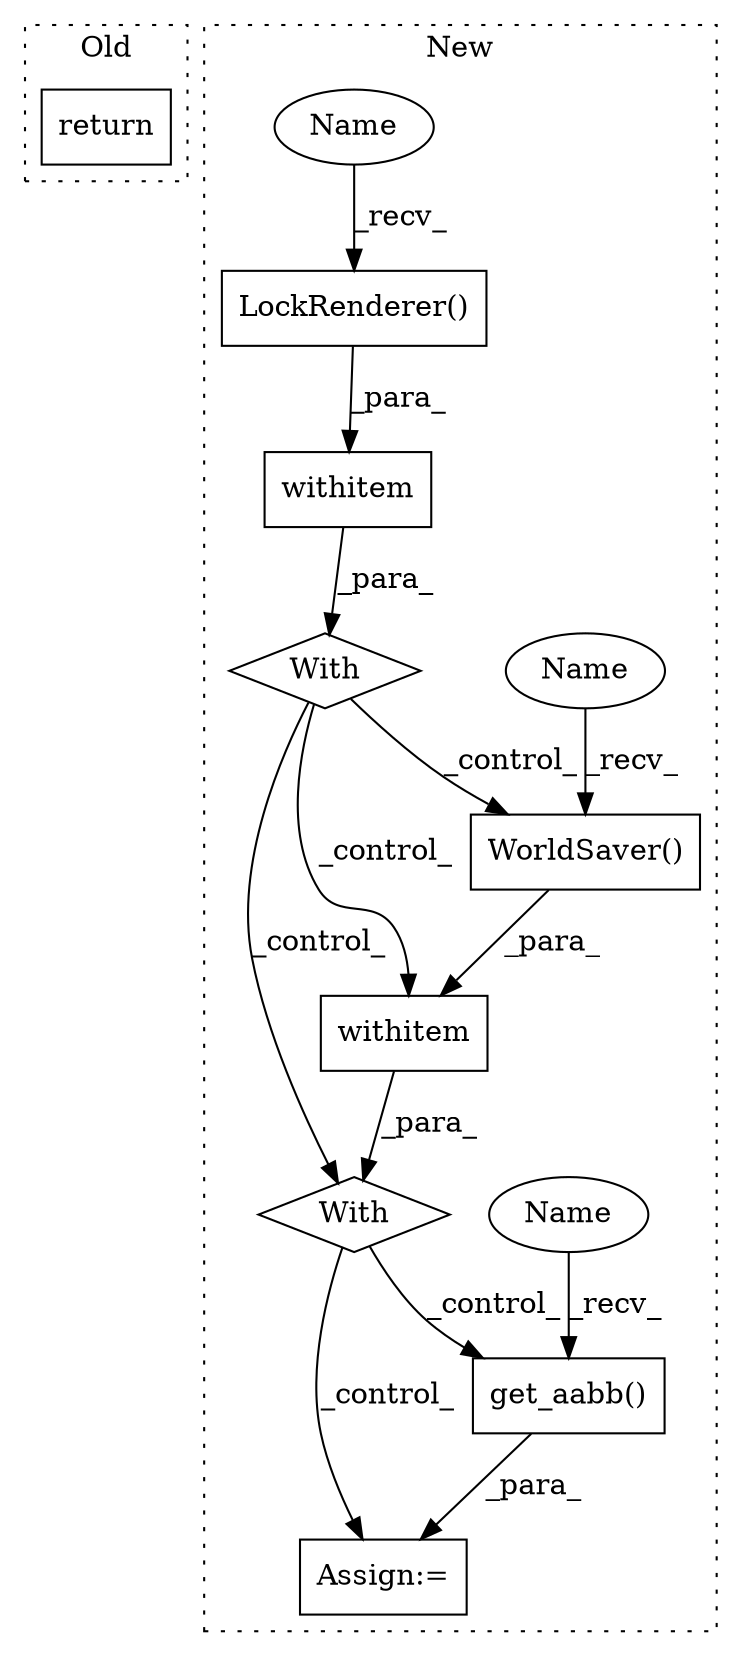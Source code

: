 digraph G {
subgraph cluster0 {
1 [label="return" a="93" s="14884" l="7" shape="box"];
label = "Old";
style="dotted";
}
subgraph cluster1 {
2 [label="get_aabb()" a="75" s="7638,7671" l="12,1" shape="box"];
3 [label="With" a="39" s="7509,7516" l="5,17" shape="diamond"];
4 [label="WorldSaver()" a="75" s="7533" l="15" shape="box"];
5 [label="With" a="39" s="7533,7535" l="0,27" shape="diamond"];
6 [label="withitem" a="49" s="7533" l="2" shape="box"];
7 [label="LockRenderer()" a="75" s="7514" l="17" shape="box"];
8 [label="withitem" a="49" s="7514" l="2" shape="box"];
9 [label="Assign:=" a="68" s="7625" l="13" shape="box"];
10 [label="Name" a="87" s="7514" l="2" shape="ellipse"];
11 [label="Name" a="87" s="7638" l="2" shape="ellipse"];
12 [label="Name" a="87" s="7533" l="2" shape="ellipse"];
label = "New";
style="dotted";
}
2 -> 9 [label="_para_"];
3 -> 4 [label="_control_"];
3 -> 6 [label="_control_"];
3 -> 5 [label="_control_"];
4 -> 6 [label="_para_"];
5 -> 9 [label="_control_"];
5 -> 2 [label="_control_"];
6 -> 5 [label="_para_"];
7 -> 8 [label="_para_"];
8 -> 3 [label="_para_"];
10 -> 7 [label="_recv_"];
11 -> 2 [label="_recv_"];
12 -> 4 [label="_recv_"];
}